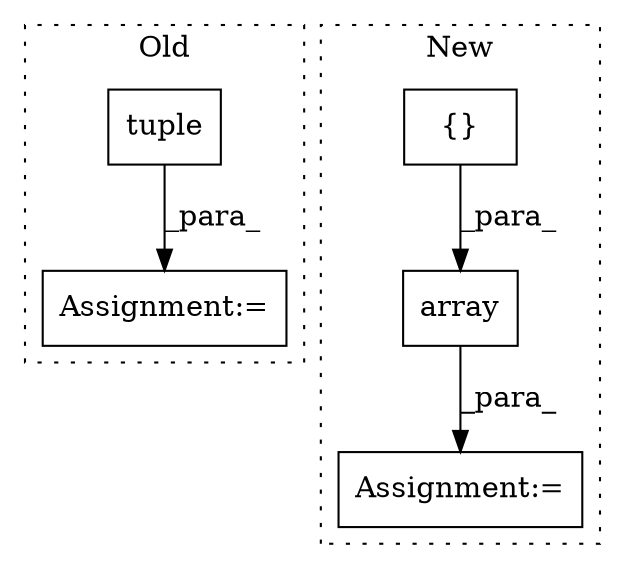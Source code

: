 digraph G {
subgraph cluster0 {
1 [label="tuple" a="32" s="1239,1272" l="6,1" shape="box"];
5 [label="Assignment:=" a="7" s="1237" l="2" shape="box"];
label = "Old";
style="dotted";
}
subgraph cluster1 {
2 [label="array" a="32" s="2706,2752" l="6,1" shape="box"];
3 [label="Assignment:=" a="7" s="2699" l="1" shape="box"];
4 [label="{}" a="4" s="2721,2751" l="1,1" shape="box"];
label = "New";
style="dotted";
}
1 -> 5 [label="_para_"];
2 -> 3 [label="_para_"];
4 -> 2 [label="_para_"];
}